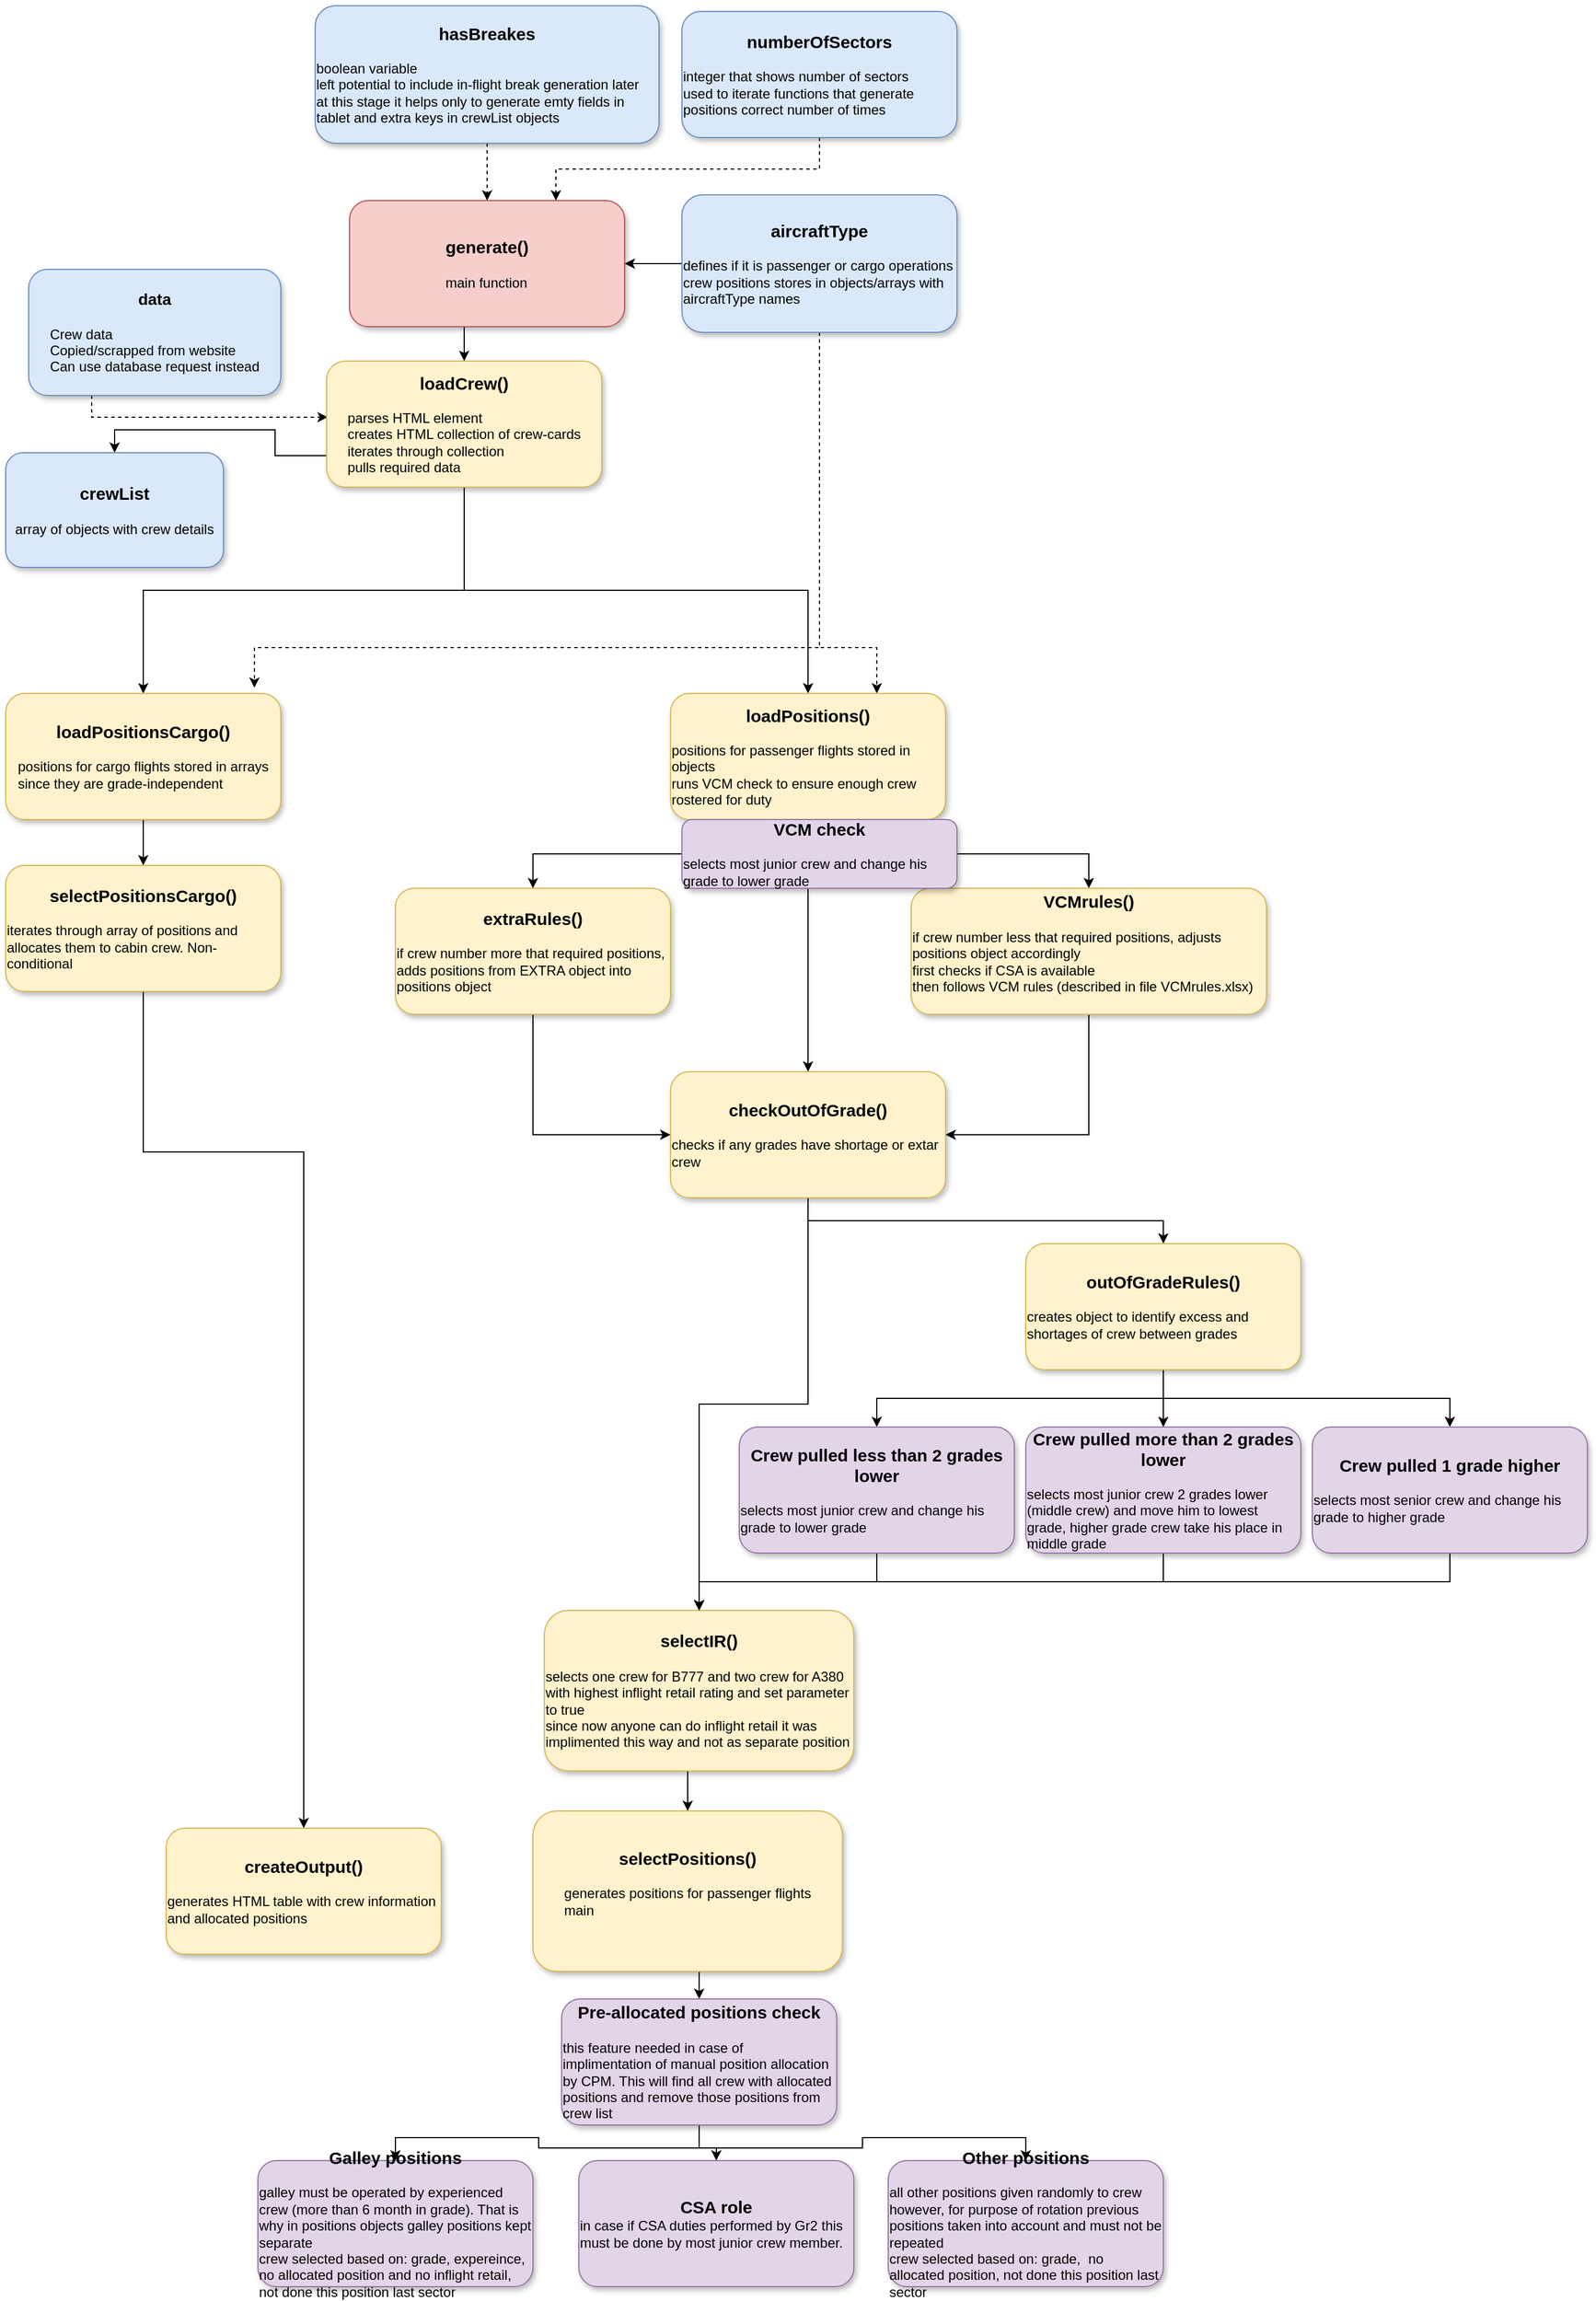 <mxfile version="13.10.8" type="github">
  <diagram id="ETnIYjaObU7MtxRX93nT" name="Page-1">
    <mxGraphModel dx="868" dy="1619" grid="1" gridSize="10" guides="1" tooltips="1" connect="1" arrows="1" fold="1" page="1" pageScale="1" pageWidth="827" pageHeight="1169" math="0" shadow="0">
      <root>
        <mxCell id="0" />
        <mxCell id="1" parent="0" />
        <mxCell id="8xZN8IJkZUnHKY1eC42l-14" style="edgeStyle=orthogonalEdgeStyle;rounded=0;orthogonalLoop=1;jettySize=auto;html=1;exitX=0.25;exitY=1;exitDx=0;exitDy=0;entryX=0.004;entryY=0.445;entryDx=0;entryDy=0;entryPerimeter=0;dashed=1;" parent="1" source="R6uW-cTtfw_yqcMVj63M-1" target="8xZN8IJkZUnHKY1eC42l-4" edge="1">
          <mxGeometry relative="1" as="geometry">
            <Array as="points">
              <mxPoint x="95" y="319" />
            </Array>
          </mxGeometry>
        </mxCell>
        <mxCell id="R6uW-cTtfw_yqcMVj63M-1" value="&lt;b&gt;&lt;font style=&quot;font-size: 14px&quot;&gt;data&lt;/font&gt;&lt;/b&gt;&lt;br&gt;&lt;br&gt;&lt;div style=&quot;text-align: left&quot;&gt;&lt;span&gt;Crew data&lt;/span&gt;&lt;/div&gt;&lt;div style=&quot;text-align: left&quot;&gt;&lt;span&gt;Copied/scrapped from website&lt;/span&gt;&lt;/div&gt;&lt;div style=&quot;text-align: left&quot;&gt;&lt;span&gt;Can use database request instead&lt;/span&gt;&lt;/div&gt;" style="rounded=1;whiteSpace=wrap;html=1;fillColor=#dae8fc;strokeColor=#6c8ebf;shadow=1;sketch=0;glass=0;" parent="1" vertex="1">
          <mxGeometry x="40" y="190" width="220" height="110" as="geometry" />
        </mxCell>
        <mxCell id="ATyMse0KJxK7ReyLEJo9-14" style="edgeStyle=orthogonalEdgeStyle;rounded=0;orthogonalLoop=1;jettySize=auto;html=1;exitX=0.5;exitY=1;exitDx=0;exitDy=0;entryX=0.5;entryY=0;entryDx=0;entryDy=0;" edge="1" parent="1" source="8xZN8IJkZUnHKY1eC42l-4" target="ATyMse0KJxK7ReyLEJo9-1">
          <mxGeometry relative="1" as="geometry" />
        </mxCell>
        <mxCell id="ATyMse0KJxK7ReyLEJo9-15" style="edgeStyle=orthogonalEdgeStyle;rounded=0;orthogonalLoop=1;jettySize=auto;html=1;exitX=0.5;exitY=1;exitDx=0;exitDy=0;" edge="1" parent="1" source="8xZN8IJkZUnHKY1eC42l-4" target="ATyMse0KJxK7ReyLEJo9-8">
          <mxGeometry relative="1" as="geometry" />
        </mxCell>
        <mxCell id="ATyMse0KJxK7ReyLEJo9-16" style="edgeStyle=orthogonalEdgeStyle;rounded=0;orthogonalLoop=1;jettySize=auto;html=1;exitX=0;exitY=0.75;exitDx=0;exitDy=0;entryX=0.5;entryY=0;entryDx=0;entryDy=0;" edge="1" parent="1" source="8xZN8IJkZUnHKY1eC42l-4" target="8xZN8IJkZUnHKY1eC42l-5">
          <mxGeometry relative="1" as="geometry" />
        </mxCell>
        <mxCell id="8xZN8IJkZUnHKY1eC42l-4" value="&lt;b&gt;&lt;font style=&quot;font-size: 15px&quot;&gt;loadCrew()&lt;/font&gt;&lt;/b&gt;&lt;br&gt;&lt;br&gt;&lt;div style=&quot;text-align: left&quot;&gt;&lt;span&gt;parses HTML element&lt;/span&gt;&lt;/div&gt;&lt;span&gt;&lt;div style=&quot;text-align: left&quot;&gt;&lt;span&gt;creates HTML collection of crew-cards&lt;/span&gt;&lt;/div&gt;&lt;/span&gt;&lt;span&gt;&lt;div style=&quot;text-align: left&quot;&gt;&lt;span&gt;iterates through collection&lt;/span&gt;&lt;/div&gt;&lt;/span&gt;&lt;div style=&quot;text-align: left&quot;&gt;&lt;span&gt;pulls required data&lt;/span&gt;&lt;/div&gt;" style="rounded=1;whiteSpace=wrap;html=1;fillColor=#fff2cc;strokeColor=#d6b656;shadow=1;sketch=0;glass=0;" parent="1" vertex="1">
          <mxGeometry x="300" y="270" width="240" height="110" as="geometry" />
        </mxCell>
        <mxCell id="8xZN8IJkZUnHKY1eC42l-5" value="&lt;font style=&quot;font-size: 15px&quot;&gt;&lt;b&gt;crewList&lt;/b&gt;&lt;/font&gt;&lt;br&gt;&lt;br&gt;array of objects with crew details" style="rounded=1;whiteSpace=wrap;html=1;fillColor=#dae8fc;strokeColor=#6c8ebf;shadow=1;sketch=0;glass=0;" parent="1" vertex="1">
          <mxGeometry x="20" y="350" width="190" height="100" as="geometry" />
        </mxCell>
        <mxCell id="8xZN8IJkZUnHKY1eC42l-12" style="edgeStyle=orthogonalEdgeStyle;rounded=0;orthogonalLoop=1;jettySize=auto;html=1;exitX=0;exitY=0.5;exitDx=0;exitDy=0;entryX=1;entryY=0.5;entryDx=0;entryDy=0;" parent="1" source="8xZN8IJkZUnHKY1eC42l-6" target="8xZN8IJkZUnHKY1eC42l-9" edge="1">
          <mxGeometry relative="1" as="geometry" />
        </mxCell>
        <mxCell id="ATyMse0KJxK7ReyLEJo9-10" style="edgeStyle=orthogonalEdgeStyle;rounded=0;orthogonalLoop=1;jettySize=auto;html=1;exitX=0.5;exitY=1;exitDx=0;exitDy=0;entryX=0.75;entryY=0;entryDx=0;entryDy=0;dashed=1;" edge="1" parent="1" source="8xZN8IJkZUnHKY1eC42l-6" target="ATyMse0KJxK7ReyLEJo9-8">
          <mxGeometry relative="1" as="geometry">
            <Array as="points">
              <mxPoint x="730" y="520" />
              <mxPoint x="780" y="520" />
            </Array>
          </mxGeometry>
        </mxCell>
        <mxCell id="ATyMse0KJxK7ReyLEJo9-11" style="edgeStyle=orthogonalEdgeStyle;rounded=0;orthogonalLoop=1;jettySize=auto;html=1;exitX=0.5;exitY=1;exitDx=0;exitDy=0;entryX=0.904;entryY=-0.045;entryDx=0;entryDy=0;entryPerimeter=0;dashed=1;" edge="1" parent="1" source="8xZN8IJkZUnHKY1eC42l-6" target="ATyMse0KJxK7ReyLEJo9-1">
          <mxGeometry relative="1" as="geometry">
            <Array as="points">
              <mxPoint x="730" y="520" />
              <mxPoint x="237" y="520" />
            </Array>
          </mxGeometry>
        </mxCell>
        <mxCell id="8xZN8IJkZUnHKY1eC42l-6" value="&lt;font style=&quot;font-size: 15px&quot;&gt;&lt;b&gt;aircraftType&lt;/b&gt;&lt;/font&gt;&lt;br&gt;&lt;br&gt;&lt;div style=&quot;text-align: left&quot;&gt;&lt;span&gt;defines if it is passenger or cargo operations&lt;/span&gt;&lt;/div&gt;&lt;div style=&quot;text-align: left&quot;&gt;&lt;span&gt;crew positions stores in objects/arrays with aircraftType names&lt;/span&gt;&lt;/div&gt;" style="rounded=1;whiteSpace=wrap;html=1;fillColor=#dae8fc;strokeColor=#6c8ebf;shadow=1;sketch=0;glass=0;" parent="1" vertex="1">
          <mxGeometry x="610" y="125" width="240" height="120" as="geometry" />
        </mxCell>
        <mxCell id="8xZN8IJkZUnHKY1eC42l-11" style="edgeStyle=orthogonalEdgeStyle;rounded=0;orthogonalLoop=1;jettySize=auto;html=1;exitX=0.5;exitY=1;exitDx=0;exitDy=0;entryX=0.75;entryY=0;entryDx=0;entryDy=0;dashed=1;" parent="1" source="8xZN8IJkZUnHKY1eC42l-7" target="8xZN8IJkZUnHKY1eC42l-9" edge="1">
          <mxGeometry relative="1" as="geometry" />
        </mxCell>
        <mxCell id="8xZN8IJkZUnHKY1eC42l-7" value="&lt;font style=&quot;font-size: 15px&quot;&gt;&lt;b&gt;numberOfSectors&lt;/b&gt;&lt;/font&gt;&lt;br&gt;&lt;br&gt;&lt;div style=&quot;text-align: left&quot;&gt;&lt;span&gt;integer that shows number of sectors&lt;/span&gt;&lt;/div&gt;&lt;div style=&quot;text-align: left&quot;&gt;&lt;span&gt;used to iterate functions that generate positions correct number of times&lt;/span&gt;&lt;/div&gt;" style="rounded=1;whiteSpace=wrap;html=1;fillColor=#dae8fc;strokeColor=#6c8ebf;shadow=1;sketch=0;glass=0;" parent="1" vertex="1">
          <mxGeometry x="610" y="-35" width="240" height="110" as="geometry" />
        </mxCell>
        <mxCell id="8xZN8IJkZUnHKY1eC42l-10" style="edgeStyle=orthogonalEdgeStyle;rounded=0;orthogonalLoop=1;jettySize=auto;html=1;exitX=0.5;exitY=1;exitDx=0;exitDy=0;entryX=0.5;entryY=0;entryDx=0;entryDy=0;dashed=1;" parent="1" source="8xZN8IJkZUnHKY1eC42l-8" target="8xZN8IJkZUnHKY1eC42l-9" edge="1">
          <mxGeometry relative="1" as="geometry" />
        </mxCell>
        <mxCell id="8xZN8IJkZUnHKY1eC42l-8" value="&lt;font style=&quot;font-size: 15px&quot;&gt;&lt;b&gt;hasBreakes&lt;/b&gt;&lt;/font&gt;&lt;br&gt;&lt;br&gt;&lt;div style=&quot;text-align: left&quot;&gt;&lt;span&gt;boolean variable&lt;/span&gt;&lt;/div&gt;&lt;div style=&quot;text-align: left&quot;&gt;&lt;span&gt;left potential to include in-flight break generation later&lt;/span&gt;&lt;/div&gt;&lt;div style=&quot;text-align: left&quot;&gt;&lt;span&gt;at this stage it helps only to generate emty fields in tablet and extra keys in crewList objects&lt;/span&gt;&lt;/div&gt;" style="rounded=1;whiteSpace=wrap;html=1;fillColor=#dae8fc;strokeColor=#6c8ebf;shadow=1;sketch=0;glass=0;" parent="1" vertex="1">
          <mxGeometry x="290" y="-40" width="300" height="120" as="geometry" />
        </mxCell>
        <mxCell id="ATyMse0KJxK7ReyLEJo9-13" style="edgeStyle=orthogonalEdgeStyle;rounded=0;orthogonalLoop=1;jettySize=auto;html=1;exitX=0.5;exitY=1;exitDx=0;exitDy=0;entryX=0.5;entryY=0;entryDx=0;entryDy=0;" edge="1" parent="1" source="8xZN8IJkZUnHKY1eC42l-9" target="8xZN8IJkZUnHKY1eC42l-4">
          <mxGeometry relative="1" as="geometry" />
        </mxCell>
        <mxCell id="8xZN8IJkZUnHKY1eC42l-9" value="&lt;b&gt;&lt;font style=&quot;font-size: 15px&quot;&gt;generate()&lt;/font&gt;&lt;/b&gt;&lt;br&gt;&lt;br&gt;&lt;div style=&quot;text-align: left&quot;&gt;main function&lt;/div&gt;" style="rounded=1;whiteSpace=wrap;html=1;fillColor=#f8cecc;strokeColor=#b85450;shadow=1;sketch=0;glass=0;" parent="1" vertex="1">
          <mxGeometry x="320" y="130" width="240" height="110" as="geometry" />
        </mxCell>
        <mxCell id="ATyMse0KJxK7ReyLEJo9-4" style="edgeStyle=orthogonalEdgeStyle;rounded=0;orthogonalLoop=1;jettySize=auto;html=1;exitX=0.5;exitY=1;exitDx=0;exitDy=0;entryX=0.5;entryY=0;entryDx=0;entryDy=0;" edge="1" parent="1" source="ATyMse0KJxK7ReyLEJo9-1" target="ATyMse0KJxK7ReyLEJo9-2">
          <mxGeometry relative="1" as="geometry" />
        </mxCell>
        <mxCell id="ATyMse0KJxK7ReyLEJo9-1" value="&lt;b&gt;&lt;font style=&quot;font-size: 15px&quot;&gt;loadPositionsCargo()&lt;/font&gt;&lt;/b&gt;&lt;br&gt;&lt;br&gt;&lt;div style=&quot;text-align: left&quot;&gt;positions for cargo flights stored in arrays&lt;/div&gt;&lt;div style=&quot;text-align: left&quot;&gt;since they are grade-independent&lt;/div&gt;" style="rounded=1;whiteSpace=wrap;html=1;fillColor=#fff2cc;strokeColor=#d6b656;shadow=1;sketch=0;glass=0;" vertex="1" parent="1">
          <mxGeometry x="20" y="560" width="240" height="110" as="geometry" />
        </mxCell>
        <mxCell id="ATyMse0KJxK7ReyLEJo9-7" style="edgeStyle=orthogonalEdgeStyle;rounded=0;orthogonalLoop=1;jettySize=auto;html=1;exitX=0.5;exitY=1;exitDx=0;exitDy=0;entryX=0.5;entryY=0;entryDx=0;entryDy=0;" edge="1" parent="1" source="ATyMse0KJxK7ReyLEJo9-2" target="ATyMse0KJxK7ReyLEJo9-6">
          <mxGeometry relative="1" as="geometry">
            <Array as="points">
              <mxPoint x="140" y="960" />
              <mxPoint x="280" y="960" />
            </Array>
          </mxGeometry>
        </mxCell>
        <mxCell id="ATyMse0KJxK7ReyLEJo9-2" value="&lt;b&gt;&lt;font style=&quot;font-size: 15px&quot;&gt;selectPositionsCargo()&lt;/font&gt;&lt;/b&gt;&lt;br&gt;&lt;br&gt;&lt;div style=&quot;text-align: left&quot;&gt;iterates through array of positions and allocates them to cabin crew. Non-conditional&lt;/div&gt;" style="rounded=1;whiteSpace=wrap;html=1;fillColor=#fff2cc;strokeColor=#d6b656;shadow=1;sketch=0;glass=0;" vertex="1" parent="1">
          <mxGeometry x="20" y="710" width="240" height="110" as="geometry" />
        </mxCell>
        <mxCell id="ATyMse0KJxK7ReyLEJo9-6" value="&lt;b&gt;&lt;font style=&quot;font-size: 15px&quot;&gt;createOutput()&lt;/font&gt;&lt;/b&gt;&lt;br&gt;&lt;br&gt;&lt;div style=&quot;text-align: left&quot;&gt;generates HTML table with crew information and allocated positions&lt;/div&gt;" style="rounded=1;whiteSpace=wrap;html=1;fillColor=#fff2cc;strokeColor=#d6b656;shadow=1;sketch=0;glass=0;" vertex="1" parent="1">
          <mxGeometry x="160" y="1550" width="240" height="110" as="geometry" />
        </mxCell>
        <mxCell id="ATyMse0KJxK7ReyLEJo9-20" style="edgeStyle=orthogonalEdgeStyle;rounded=0;orthogonalLoop=1;jettySize=auto;html=1;exitX=0.5;exitY=1;exitDx=0;exitDy=0;entryX=0.5;entryY=0;entryDx=0;entryDy=0;" edge="1" parent="1" source="ATyMse0KJxK7ReyLEJo9-8" target="ATyMse0KJxK7ReyLEJo9-18">
          <mxGeometry relative="1" as="geometry" />
        </mxCell>
        <mxCell id="ATyMse0KJxK7ReyLEJo9-21" style="edgeStyle=orthogonalEdgeStyle;rounded=0;orthogonalLoop=1;jettySize=auto;html=1;exitX=0.5;exitY=1;exitDx=0;exitDy=0;entryX=0.5;entryY=0;entryDx=0;entryDy=0;" edge="1" parent="1" source="ATyMse0KJxK7ReyLEJo9-8" target="ATyMse0KJxK7ReyLEJo9-19">
          <mxGeometry relative="1" as="geometry" />
        </mxCell>
        <mxCell id="ATyMse0KJxK7ReyLEJo9-22" style="edgeStyle=orthogonalEdgeStyle;rounded=0;orthogonalLoop=1;jettySize=auto;html=1;exitX=0.5;exitY=1;exitDx=0;exitDy=0;" edge="1" parent="1" source="ATyMse0KJxK7ReyLEJo9-8" target="ATyMse0KJxK7ReyLEJo9-17">
          <mxGeometry relative="1" as="geometry" />
        </mxCell>
        <mxCell id="ATyMse0KJxK7ReyLEJo9-8" value="&lt;b&gt;&lt;font style=&quot;font-size: 15px&quot;&gt;loadPositions()&lt;/font&gt;&lt;/b&gt;&lt;br&gt;&lt;br&gt;&lt;div style=&quot;text-align: left&quot;&gt;positions for passenger flights stored in objects&lt;/div&gt;&lt;div style=&quot;text-align: left&quot;&gt;runs VCM check to ensure enough crew rostered for duty&lt;/div&gt;" style="rounded=1;whiteSpace=wrap;html=1;fillColor=#fff2cc;strokeColor=#d6b656;shadow=1;sketch=0;glass=0;" vertex="1" parent="1">
          <mxGeometry x="600" y="560" width="240" height="110" as="geometry" />
        </mxCell>
        <mxCell id="ATyMse0KJxK7ReyLEJo9-24" style="edgeStyle=orthogonalEdgeStyle;rounded=0;orthogonalLoop=1;jettySize=auto;html=1;exitX=0.5;exitY=1;exitDx=0;exitDy=0;entryX=1;entryY=0.5;entryDx=0;entryDy=0;" edge="1" parent="1" source="ATyMse0KJxK7ReyLEJo9-17" target="ATyMse0KJxK7ReyLEJo9-18">
          <mxGeometry relative="1" as="geometry" />
        </mxCell>
        <mxCell id="ATyMse0KJxK7ReyLEJo9-17" value="&lt;b&gt;&lt;font style=&quot;font-size: 15px&quot;&gt;VCMrules()&lt;/font&gt;&lt;/b&gt;&lt;br&gt;&lt;br&gt;&lt;div style=&quot;text-align: left&quot;&gt;if crew number less that required positions, adjusts positions object accordingly&lt;/div&gt;&lt;div style=&quot;text-align: left&quot;&gt;first checks if CSA is available&lt;/div&gt;&lt;div style=&quot;text-align: left&quot;&gt;then follows VCM rules (described in file VCMrules.xlsx)&lt;/div&gt;&lt;div style=&quot;text-align: left&quot;&gt;&lt;br&gt;&lt;/div&gt;" style="rounded=1;whiteSpace=wrap;html=1;fillColor=#fff2cc;strokeColor=#d6b656;shadow=1;sketch=0;glass=0;" vertex="1" parent="1">
          <mxGeometry x="810" y="730" width="310" height="110" as="geometry" />
        </mxCell>
        <mxCell id="ATyMse0KJxK7ReyLEJo9-27" style="edgeStyle=orthogonalEdgeStyle;rounded=0;orthogonalLoop=1;jettySize=auto;html=1;exitX=0.5;exitY=1;exitDx=0;exitDy=0;entryX=0.5;entryY=0;entryDx=0;entryDy=0;" edge="1" parent="1" source="ATyMse0KJxK7ReyLEJo9-18" target="ATyMse0KJxK7ReyLEJo9-26">
          <mxGeometry relative="1" as="geometry" />
        </mxCell>
        <mxCell id="ATyMse0KJxK7ReyLEJo9-28" style="edgeStyle=orthogonalEdgeStyle;rounded=0;orthogonalLoop=1;jettySize=auto;html=1;exitX=0.5;exitY=1;exitDx=0;exitDy=0;entryX=0.5;entryY=0;entryDx=0;entryDy=0;" edge="1" parent="1" source="ATyMse0KJxK7ReyLEJo9-18" target="ATyMse0KJxK7ReyLEJo9-25">
          <mxGeometry relative="1" as="geometry" />
        </mxCell>
        <mxCell id="ATyMse0KJxK7ReyLEJo9-18" value="&lt;b&gt;&lt;font style=&quot;font-size: 15px&quot;&gt;checkOutOfGrade()&lt;/font&gt;&lt;/b&gt;&lt;br&gt;&lt;br&gt;&lt;div style=&quot;text-align: left&quot;&gt;checks if any grades have shortage or extar crew&lt;/div&gt;" style="rounded=1;whiteSpace=wrap;html=1;fillColor=#fff2cc;strokeColor=#d6b656;shadow=1;sketch=0;glass=0;" vertex="1" parent="1">
          <mxGeometry x="600" y="890" width="240" height="110" as="geometry" />
        </mxCell>
        <mxCell id="ATyMse0KJxK7ReyLEJo9-23" style="edgeStyle=orthogonalEdgeStyle;rounded=0;orthogonalLoop=1;jettySize=auto;html=1;exitX=0.5;exitY=1;exitDx=0;exitDy=0;entryX=0;entryY=0.5;entryDx=0;entryDy=0;" edge="1" parent="1" source="ATyMse0KJxK7ReyLEJo9-19" target="ATyMse0KJxK7ReyLEJo9-18">
          <mxGeometry relative="1" as="geometry" />
        </mxCell>
        <mxCell id="ATyMse0KJxK7ReyLEJo9-19" value="&lt;b&gt;&lt;font style=&quot;font-size: 15px&quot;&gt;extraRules()&lt;/font&gt;&lt;/b&gt;&lt;br&gt;&lt;br&gt;&lt;div style=&quot;text-align: left&quot;&gt;if crew number more that required positions, adds positions from EXTRA object into positions object&lt;/div&gt;" style="rounded=1;whiteSpace=wrap;html=1;fillColor=#fff2cc;strokeColor=#d6b656;shadow=1;sketch=0;glass=0;" vertex="1" parent="1">
          <mxGeometry x="360" y="730" width="240" height="110" as="geometry" />
        </mxCell>
        <mxCell id="ATyMse0KJxK7ReyLEJo9-32" style="edgeStyle=orthogonalEdgeStyle;rounded=0;orthogonalLoop=1;jettySize=auto;html=1;exitX=0.5;exitY=1;exitDx=0;exitDy=0;entryX=0.5;entryY=0;entryDx=0;entryDy=0;" edge="1" parent="1" source="ATyMse0KJxK7ReyLEJo9-25" target="ATyMse0KJxK7ReyLEJo9-30">
          <mxGeometry relative="1" as="geometry" />
        </mxCell>
        <mxCell id="ATyMse0KJxK7ReyLEJo9-33" style="edgeStyle=orthogonalEdgeStyle;rounded=0;orthogonalLoop=1;jettySize=auto;html=1;exitX=0.5;exitY=1;exitDx=0;exitDy=0;entryX=0.5;entryY=0;entryDx=0;entryDy=0;" edge="1" parent="1" source="ATyMse0KJxK7ReyLEJo9-25" target="ATyMse0KJxK7ReyLEJo9-29">
          <mxGeometry relative="1" as="geometry" />
        </mxCell>
        <mxCell id="ATyMse0KJxK7ReyLEJo9-34" style="edgeStyle=orthogonalEdgeStyle;rounded=0;orthogonalLoop=1;jettySize=auto;html=1;exitX=0.5;exitY=1;exitDx=0;exitDy=0;entryX=0.5;entryY=0;entryDx=0;entryDy=0;" edge="1" parent="1" source="ATyMse0KJxK7ReyLEJo9-25" target="ATyMse0KJxK7ReyLEJo9-31">
          <mxGeometry relative="1" as="geometry" />
        </mxCell>
        <mxCell id="ATyMse0KJxK7ReyLEJo9-25" value="&lt;b&gt;&lt;font style=&quot;font-size: 15px&quot;&gt;outOfGradeRules()&lt;/font&gt;&lt;/b&gt;&lt;br&gt;&lt;br&gt;&lt;div style=&quot;text-align: left&quot;&gt;creates object to identify excess and shortages of crew between grades&lt;/div&gt;" style="rounded=1;whiteSpace=wrap;html=1;fillColor=#fff2cc;strokeColor=#d6b656;shadow=1;sketch=0;glass=0;" vertex="1" parent="1">
          <mxGeometry x="910" y="1040" width="240" height="110" as="geometry" />
        </mxCell>
        <mxCell id="ATyMse0KJxK7ReyLEJo9-45" style="edgeStyle=orthogonalEdgeStyle;rounded=0;orthogonalLoop=1;jettySize=auto;html=1;exitX=0.5;exitY=1;exitDx=0;exitDy=0;entryX=0.5;entryY=0;entryDx=0;entryDy=0;" edge="1" parent="1" source="ATyMse0KJxK7ReyLEJo9-26" target="ATyMse0KJxK7ReyLEJo9-39">
          <mxGeometry relative="1" as="geometry" />
        </mxCell>
        <mxCell id="ATyMse0KJxK7ReyLEJo9-26" value="&lt;b&gt;&lt;font style=&quot;font-size: 15px&quot;&gt;selectIR()&lt;/font&gt;&lt;/b&gt;&lt;br&gt;&lt;br&gt;&lt;div style=&quot;text-align: left&quot;&gt;selects one crew for B777 and two crew for A380 with highest inflight retail rating and set parameter to true&amp;nbsp;&lt;/div&gt;&lt;div style=&quot;text-align: left&quot;&gt;since now anyone can do inflight retail it was implimented this way and not as separate position&lt;/div&gt;" style="rounded=1;whiteSpace=wrap;html=1;fillColor=#fff2cc;strokeColor=#d6b656;shadow=1;sketch=0;glass=0;" vertex="1" parent="1">
          <mxGeometry x="490" y="1360" width="270" height="140" as="geometry" />
        </mxCell>
        <mxCell id="ATyMse0KJxK7ReyLEJo9-38" style="edgeStyle=orthogonalEdgeStyle;rounded=0;orthogonalLoop=1;jettySize=auto;html=1;exitX=0.5;exitY=1;exitDx=0;exitDy=0;entryX=0.5;entryY=0;entryDx=0;entryDy=0;" edge="1" parent="1" source="ATyMse0KJxK7ReyLEJo9-29" target="ATyMse0KJxK7ReyLEJo9-26">
          <mxGeometry relative="1" as="geometry" />
        </mxCell>
        <mxCell id="ATyMse0KJxK7ReyLEJo9-29" value="&lt;b style=&quot;font-size: 15px&quot;&gt;Crew pulled 1 grade higher&lt;/b&gt;&lt;br&gt;&lt;br&gt;&lt;div style=&quot;text-align: left&quot;&gt;selects most senior crew and change his grade to higher grade&lt;/div&gt;" style="rounded=1;whiteSpace=wrap;html=1;fillColor=#e1d5e7;strokeColor=#9673a6;shadow=1;sketch=0;glass=0;" vertex="1" parent="1">
          <mxGeometry x="1160" y="1200" width="240" height="110" as="geometry" />
        </mxCell>
        <mxCell id="ATyMse0KJxK7ReyLEJo9-37" style="edgeStyle=orthogonalEdgeStyle;rounded=0;orthogonalLoop=1;jettySize=auto;html=1;exitX=0.5;exitY=1;exitDx=0;exitDy=0;entryX=0.5;entryY=0;entryDx=0;entryDy=0;" edge="1" parent="1" source="ATyMse0KJxK7ReyLEJo9-30" target="ATyMse0KJxK7ReyLEJo9-26">
          <mxGeometry relative="1" as="geometry" />
        </mxCell>
        <mxCell id="ATyMse0KJxK7ReyLEJo9-30" value="&lt;b style=&quot;font-size: 15px&quot;&gt;Crew pulled more than 2 grades lower&lt;/b&gt;&lt;br&gt;&lt;br&gt;&lt;div style=&quot;text-align: left&quot;&gt;selects most junior crew 2 grades lower (middle crew) and move him to lowest grade, higher grade crew take his place in middle grade&lt;/div&gt;" style="rounded=1;whiteSpace=wrap;html=1;fillColor=#e1d5e7;strokeColor=#9673a6;shadow=1;sketch=0;glass=0;" vertex="1" parent="1">
          <mxGeometry x="910" y="1200" width="240" height="110" as="geometry" />
        </mxCell>
        <mxCell id="ATyMse0KJxK7ReyLEJo9-35" style="edgeStyle=orthogonalEdgeStyle;rounded=0;orthogonalLoop=1;jettySize=auto;html=1;exitX=0.5;exitY=1;exitDx=0;exitDy=0;" edge="1" parent="1" source="ATyMse0KJxK7ReyLEJo9-31" target="ATyMse0KJxK7ReyLEJo9-26">
          <mxGeometry relative="1" as="geometry" />
        </mxCell>
        <mxCell id="ATyMse0KJxK7ReyLEJo9-31" value="&lt;span style=&quot;font-size: 15px&quot;&gt;&lt;b&gt;Crew pulled less than 2 grades lower&lt;/b&gt;&lt;/span&gt;&lt;br&gt;&lt;br&gt;&lt;div style=&quot;text-align: left&quot;&gt;selects most junior crew and change his grade to lower grade&lt;/div&gt;" style="rounded=1;whiteSpace=wrap;html=1;fillColor=#e1d5e7;strokeColor=#9673a6;shadow=1;sketch=0;glass=0;" vertex="1" parent="1">
          <mxGeometry x="660" y="1200" width="240" height="110" as="geometry" />
        </mxCell>
        <mxCell id="ATyMse0KJxK7ReyLEJo9-46" style="edgeStyle=orthogonalEdgeStyle;rounded=0;orthogonalLoop=1;jettySize=auto;html=1;exitX=0.5;exitY=1;exitDx=0;exitDy=0;entryX=0.5;entryY=0;entryDx=0;entryDy=0;" edge="1" parent="1" source="ATyMse0KJxK7ReyLEJo9-39" target="ATyMse0KJxK7ReyLEJo9-40">
          <mxGeometry relative="1" as="geometry" />
        </mxCell>
        <mxCell id="ATyMse0KJxK7ReyLEJo9-39" value="&lt;b&gt;&lt;font style=&quot;font-size: 15px&quot;&gt;selectPositions()&lt;/font&gt;&lt;/b&gt;&lt;br&gt;&lt;br&gt;&lt;div style=&quot;text-align: left&quot;&gt;generates positions for passenger flights&lt;/div&gt;&lt;div style=&quot;text-align: left&quot;&gt;main&lt;/div&gt;&lt;div style=&quot;text-align: left&quot;&gt;&lt;br&gt;&lt;/div&gt;" style="rounded=1;whiteSpace=wrap;html=1;fillColor=#fff2cc;strokeColor=#d6b656;shadow=1;sketch=0;glass=0;" vertex="1" parent="1">
          <mxGeometry x="480" y="1535" width="270" height="140" as="geometry" />
        </mxCell>
        <mxCell id="ATyMse0KJxK7ReyLEJo9-48" style="edgeStyle=orthogonalEdgeStyle;rounded=0;orthogonalLoop=1;jettySize=auto;html=1;exitX=0.5;exitY=1;exitDx=0;exitDy=0;" edge="1" parent="1" source="ATyMse0KJxK7ReyLEJo9-40" target="ATyMse0KJxK7ReyLEJo9-42">
          <mxGeometry relative="1" as="geometry" />
        </mxCell>
        <mxCell id="ATyMse0KJxK7ReyLEJo9-49" style="edgeStyle=orthogonalEdgeStyle;rounded=0;orthogonalLoop=1;jettySize=auto;html=1;exitX=0.5;exitY=1;exitDx=0;exitDy=0;" edge="1" parent="1" source="ATyMse0KJxK7ReyLEJo9-40" target="ATyMse0KJxK7ReyLEJo9-44">
          <mxGeometry relative="1" as="geometry" />
        </mxCell>
        <mxCell id="ATyMse0KJxK7ReyLEJo9-50" style="edgeStyle=orthogonalEdgeStyle;rounded=0;orthogonalLoop=1;jettySize=auto;html=1;exitX=0.5;exitY=1;exitDx=0;exitDy=0;" edge="1" parent="1" source="ATyMse0KJxK7ReyLEJo9-40" target="ATyMse0KJxK7ReyLEJo9-43">
          <mxGeometry relative="1" as="geometry" />
        </mxCell>
        <mxCell id="ATyMse0KJxK7ReyLEJo9-40" value="&lt;span style=&quot;font-size: 15px&quot;&gt;&lt;b&gt;Pre-allocated positions check&lt;/b&gt;&lt;/span&gt;&lt;br&gt;&lt;br&gt;&lt;div style=&quot;text-align: left&quot;&gt;this feature needed in case of implimentation of manual position allocation by CPM. This will find all crew with allocated positions and remove those positions from crew list&lt;/div&gt;" style="rounded=1;whiteSpace=wrap;html=1;fillColor=#e1d5e7;strokeColor=#9673a6;shadow=1;sketch=0;glass=0;" vertex="1" parent="1">
          <mxGeometry x="505" y="1699" width="240" height="110" as="geometry" />
        </mxCell>
        <mxCell id="ATyMse0KJxK7ReyLEJo9-41" value="&lt;span style=&quot;font-size: 15px&quot;&gt;&lt;b&gt;VCM check&lt;/b&gt;&lt;/span&gt;&lt;br&gt;&lt;br&gt;&lt;div style=&quot;text-align: left&quot;&gt;selects most junior crew and change his grade to lower grade&lt;/div&gt;" style="rounded=1;whiteSpace=wrap;html=1;fillColor=#e1d5e7;strokeColor=#9673a6;shadow=1;sketch=0;glass=0;" vertex="1" parent="1">
          <mxGeometry x="610" y="670" width="240" height="60" as="geometry" />
        </mxCell>
        <mxCell id="ATyMse0KJxK7ReyLEJo9-42" value="&lt;span style=&quot;font-size: 15px&quot;&gt;&lt;b&gt;Galley positions&lt;/b&gt;&lt;/span&gt;&lt;br&gt;&lt;br&gt;&lt;div style=&quot;text-align: left&quot;&gt;galley must be operated by experienced crew (more than 6 month in grade). That is why in positions objects galley positions kept separate&lt;/div&gt;&lt;div style=&quot;text-align: left&quot;&gt;crew selected based on: grade, expereince, no allocated position and no inflight retail, not done this position last sector&lt;/div&gt;" style="rounded=1;whiteSpace=wrap;html=1;fillColor=#e1d5e7;strokeColor=#9673a6;shadow=1;sketch=0;glass=0;" vertex="1" parent="1">
          <mxGeometry x="240" y="1840" width="240" height="110" as="geometry" />
        </mxCell>
        <mxCell id="ATyMse0KJxK7ReyLEJo9-43" value="&lt;span style=&quot;font-size: 15px&quot;&gt;&lt;b&gt;CSA role&lt;/b&gt;&lt;/span&gt;&lt;br&gt;&lt;div style=&quot;text-align: left&quot;&gt;in case if CSA duties performed by Gr2 this must be done by most junior crew member.&amp;nbsp;&lt;/div&gt;" style="rounded=1;whiteSpace=wrap;html=1;fillColor=#e1d5e7;strokeColor=#9673a6;shadow=1;sketch=0;glass=0;" vertex="1" parent="1">
          <mxGeometry x="520" y="1840" width="240" height="110" as="geometry" />
        </mxCell>
        <mxCell id="ATyMse0KJxK7ReyLEJo9-44" value="&lt;span style=&quot;font-size: 15px&quot;&gt;&lt;b&gt;Other positions&lt;/b&gt;&lt;/span&gt;&lt;br&gt;&lt;br&gt;&lt;div style=&quot;text-align: left&quot;&gt;all other positions given randomly to crew&lt;/div&gt;&lt;div style=&quot;text-align: left&quot;&gt;however, for purpose of rotation previous positions taken into account and must not be repeated&lt;/div&gt;&lt;div style=&quot;text-align: left&quot;&gt;crew selected based on: grade,&amp;nbsp; no allocated position, not done this position last sector&lt;br&gt;&lt;/div&gt;" style="rounded=1;whiteSpace=wrap;html=1;fillColor=#e1d5e7;strokeColor=#9673a6;shadow=1;sketch=0;glass=0;" vertex="1" parent="1">
          <mxGeometry x="790" y="1840" width="240" height="110" as="geometry" />
        </mxCell>
      </root>
    </mxGraphModel>
  </diagram>
</mxfile>
